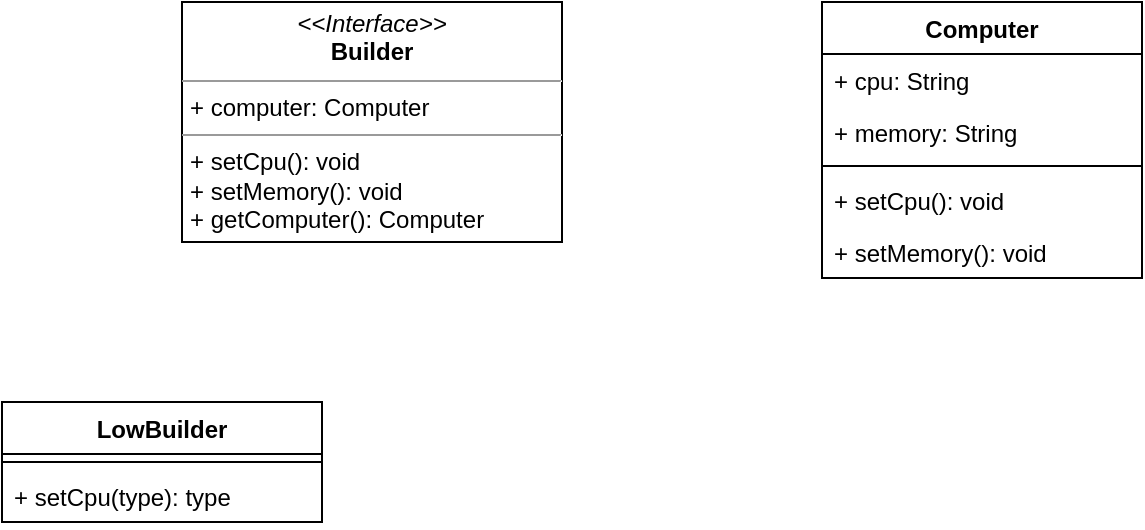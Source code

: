 <mxfile version="12.4.8" type="github">
  <diagram name="Page-1" id="b5b7bab2-c9e2-2cf4-8b2a-24fd1a2a6d21">
    <mxGraphModel dx="1152" dy="779" grid="1" gridSize="10" guides="1" tooltips="1" connect="1" arrows="1" fold="1" page="1" pageScale="1" pageWidth="827" pageHeight="1169" background="#ffffff" math="0" shadow="0">
      <root>
        <mxCell id="0"/>
        <mxCell id="1" parent="0"/>
        <mxCell id="oL-dDvh2jNY7KV3xMyqO-24" value="Computer" style="swimlane;fontStyle=1;align=center;verticalAlign=top;childLayout=stackLayout;horizontal=1;startSize=26;horizontalStack=0;resizeParent=1;resizeParentMax=0;resizeLast=0;collapsible=1;marginBottom=0;" vertex="1" parent="1">
          <mxGeometry x="560" y="190" width="160" height="138" as="geometry"/>
        </mxCell>
        <mxCell id="oL-dDvh2jNY7KV3xMyqO-28" value="+ cpu: String" style="text;strokeColor=none;fillColor=none;align=left;verticalAlign=top;spacingLeft=4;spacingRight=4;overflow=hidden;rotatable=0;points=[[0,0.5],[1,0.5]];portConstraint=eastwest;" vertex="1" parent="oL-dDvh2jNY7KV3xMyqO-24">
          <mxGeometry y="26" width="160" height="26" as="geometry"/>
        </mxCell>
        <mxCell id="oL-dDvh2jNY7KV3xMyqO-25" value="+ memory: String" style="text;strokeColor=none;fillColor=none;align=left;verticalAlign=top;spacingLeft=4;spacingRight=4;overflow=hidden;rotatable=0;points=[[0,0.5],[1,0.5]];portConstraint=eastwest;" vertex="1" parent="oL-dDvh2jNY7KV3xMyqO-24">
          <mxGeometry y="52" width="160" height="26" as="geometry"/>
        </mxCell>
        <mxCell id="oL-dDvh2jNY7KV3xMyqO-26" value="" style="line;strokeWidth=1;fillColor=none;align=left;verticalAlign=middle;spacingTop=-1;spacingLeft=3;spacingRight=3;rotatable=0;labelPosition=right;points=[];portConstraint=eastwest;" vertex="1" parent="oL-dDvh2jNY7KV3xMyqO-24">
          <mxGeometry y="78" width="160" height="8" as="geometry"/>
        </mxCell>
        <mxCell id="oL-dDvh2jNY7KV3xMyqO-29" value="+ setCpu(): void" style="text;strokeColor=none;fillColor=none;align=left;verticalAlign=top;spacingLeft=4;spacingRight=4;overflow=hidden;rotatable=0;points=[[0,0.5],[1,0.5]];portConstraint=eastwest;" vertex="1" parent="oL-dDvh2jNY7KV3xMyqO-24">
          <mxGeometry y="86" width="160" height="26" as="geometry"/>
        </mxCell>
        <mxCell id="oL-dDvh2jNY7KV3xMyqO-27" value="+ setMemory(): void" style="text;strokeColor=none;fillColor=none;align=left;verticalAlign=top;spacingLeft=4;spacingRight=4;overflow=hidden;rotatable=0;points=[[0,0.5],[1,0.5]];portConstraint=eastwest;" vertex="1" parent="oL-dDvh2jNY7KV3xMyqO-24">
          <mxGeometry y="112" width="160" height="26" as="geometry"/>
        </mxCell>
        <mxCell id="oL-dDvh2jNY7KV3xMyqO-30" value="&lt;p style=&quot;margin: 0px ; margin-top: 4px ; text-align: center&quot;&gt;&lt;i&gt;&amp;lt;&amp;lt;Interface&amp;gt;&amp;gt;&lt;/i&gt;&lt;br&gt;&lt;b&gt;Builder&lt;/b&gt;&lt;/p&gt;&lt;hr size=&quot;1&quot;&gt;&lt;p style=&quot;margin: 0px ; margin-left: 4px&quot;&gt;+ computer: Computer&lt;br&gt;&lt;/p&gt;&lt;hr size=&quot;1&quot;&gt;&lt;p style=&quot;margin: 0px ; margin-left: 4px&quot;&gt;+ setCpu(): void&lt;br&gt;+ setMemory(): void&lt;/p&gt;&lt;p style=&quot;margin: 0px ; margin-left: 4px&quot;&gt;+ getComputer(): Computer&lt;/p&gt;" style="verticalAlign=top;align=left;overflow=fill;fontSize=12;fontFamily=Helvetica;html=1;" vertex="1" parent="1">
          <mxGeometry x="240" y="190" width="190" height="120" as="geometry"/>
        </mxCell>
        <mxCell id="oL-dDvh2jNY7KV3xMyqO-33" value="LowBuilder" style="swimlane;fontStyle=1;align=center;verticalAlign=top;childLayout=stackLayout;horizontal=1;startSize=26;horizontalStack=0;resizeParent=1;resizeParentMax=0;resizeLast=0;collapsible=1;marginBottom=0;" vertex="1" parent="1">
          <mxGeometry x="150" y="390" width="160" height="60" as="geometry"/>
        </mxCell>
        <mxCell id="oL-dDvh2jNY7KV3xMyqO-35" value="" style="line;strokeWidth=1;fillColor=none;align=left;verticalAlign=middle;spacingTop=-1;spacingLeft=3;spacingRight=3;rotatable=0;labelPosition=right;points=[];portConstraint=eastwest;" vertex="1" parent="oL-dDvh2jNY7KV3xMyqO-33">
          <mxGeometry y="26" width="160" height="8" as="geometry"/>
        </mxCell>
        <mxCell id="oL-dDvh2jNY7KV3xMyqO-36" value="+ setCpu(type): type" style="text;strokeColor=none;fillColor=none;align=left;verticalAlign=top;spacingLeft=4;spacingRight=4;overflow=hidden;rotatable=0;points=[[0,0.5],[1,0.5]];portConstraint=eastwest;" vertex="1" parent="oL-dDvh2jNY7KV3xMyqO-33">
          <mxGeometry y="34" width="160" height="26" as="geometry"/>
        </mxCell>
      </root>
    </mxGraphModel>
  </diagram>
</mxfile>
